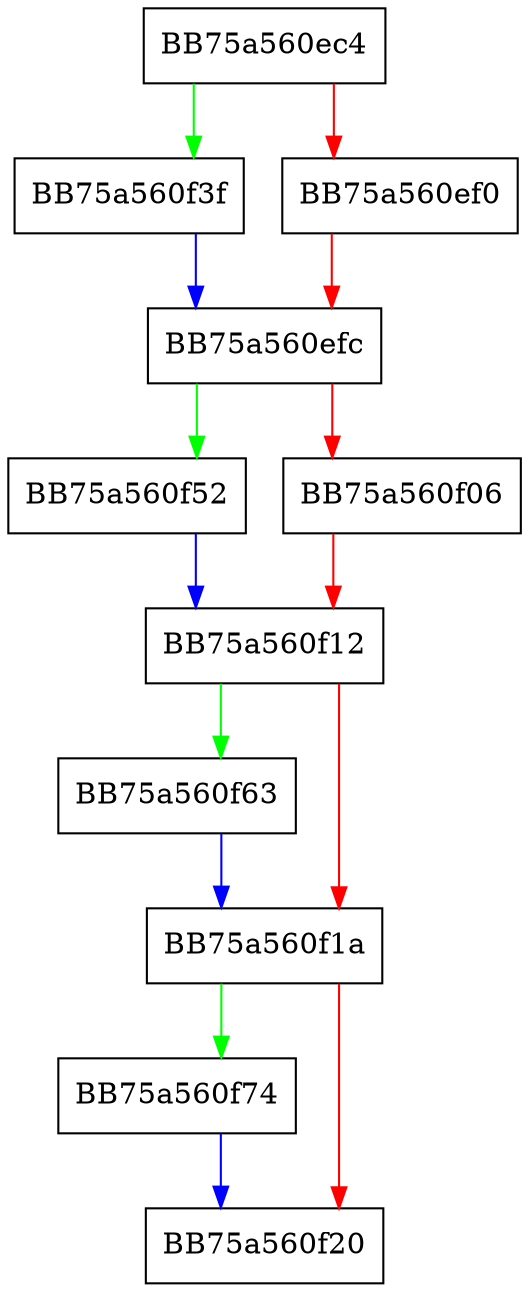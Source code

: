 digraph add_range {
  node [shape="box"];
  graph [splines=ortho];
  BB75a560ec4 -> BB75a560f3f [color="green"];
  BB75a560ec4 -> BB75a560ef0 [color="red"];
  BB75a560ef0 -> BB75a560efc [color="red"];
  BB75a560efc -> BB75a560f52 [color="green"];
  BB75a560efc -> BB75a560f06 [color="red"];
  BB75a560f06 -> BB75a560f12 [color="red"];
  BB75a560f12 -> BB75a560f63 [color="green"];
  BB75a560f12 -> BB75a560f1a [color="red"];
  BB75a560f1a -> BB75a560f74 [color="green"];
  BB75a560f1a -> BB75a560f20 [color="red"];
  BB75a560f3f -> BB75a560efc [color="blue"];
  BB75a560f52 -> BB75a560f12 [color="blue"];
  BB75a560f63 -> BB75a560f1a [color="blue"];
  BB75a560f74 -> BB75a560f20 [color="blue"];
}